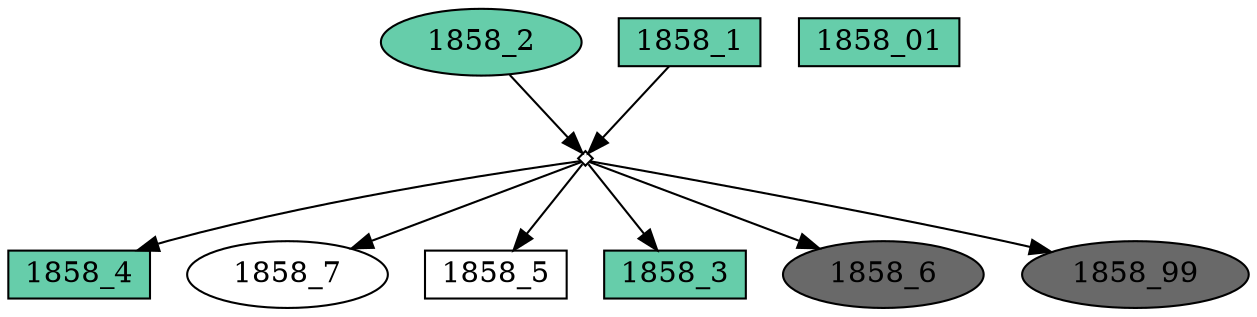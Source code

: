 digraph {
	"1858_4" [shape=box fillcolor=aquamarine3 fontcolor=black height=0.3 regular=0 shape=box style=filled width=0.5]
	"1858_1x1858_2" -> "1858_4"
	"1858_7" [shape=box fillcolor=white fontcolor=black height=0.3 regular=0 shape=ellipse style=filled width=0.5]
	"1858_1x1858_2" -> "1858_7"
	"1858_5" [shape=box fillcolor=white fontcolor=black height=0.3 regular=0 shape=box style=filled width=0.5]
	"1858_1x1858_2" -> "1858_5"
	"1858_3" [shape=box fillcolor=aquamarine3 fontcolor=black height=0.3 regular=0 shape=box style=filled width=0.5]
	"1858_1x1858_2" -> "1858_3"
	"1858_6" [shape=box fillcolor=dimgrey fontcolor=black height=0.3 regular=0 shape=ellipse style=filled width=0.5]
	"1858_1x1858_2" -> "1858_6"
	"1858_99" [shape=box fillcolor=dimgrey fontcolor=black height=0.3 regular=0 shape=ellipse style=filled width=0.5]
	"1858_1x1858_2" -> "1858_99"
	"1858_2" [shape=box fillcolor=aquamarine3 fontcolor=black height=0.3 regular=0 shape=ellipse style=filled width=0.5]
	"1858_2" -> "1858_1x1858_2"
	"1858_01" [shape=box fillcolor=aquamarine3 fontcolor=black height=0.3 regular=0 shape=box style=filled width=0.5]
	"1858_1" [shape=box fillcolor=aquamarine3 fontcolor=black height=0.3 regular=0 shape=box style=filled width=0.5]
	"1858_1" -> "1858_1x1858_2"
	"1858_1x1858_2" [label="" height=.1 shape=diamond width=.1]
}
